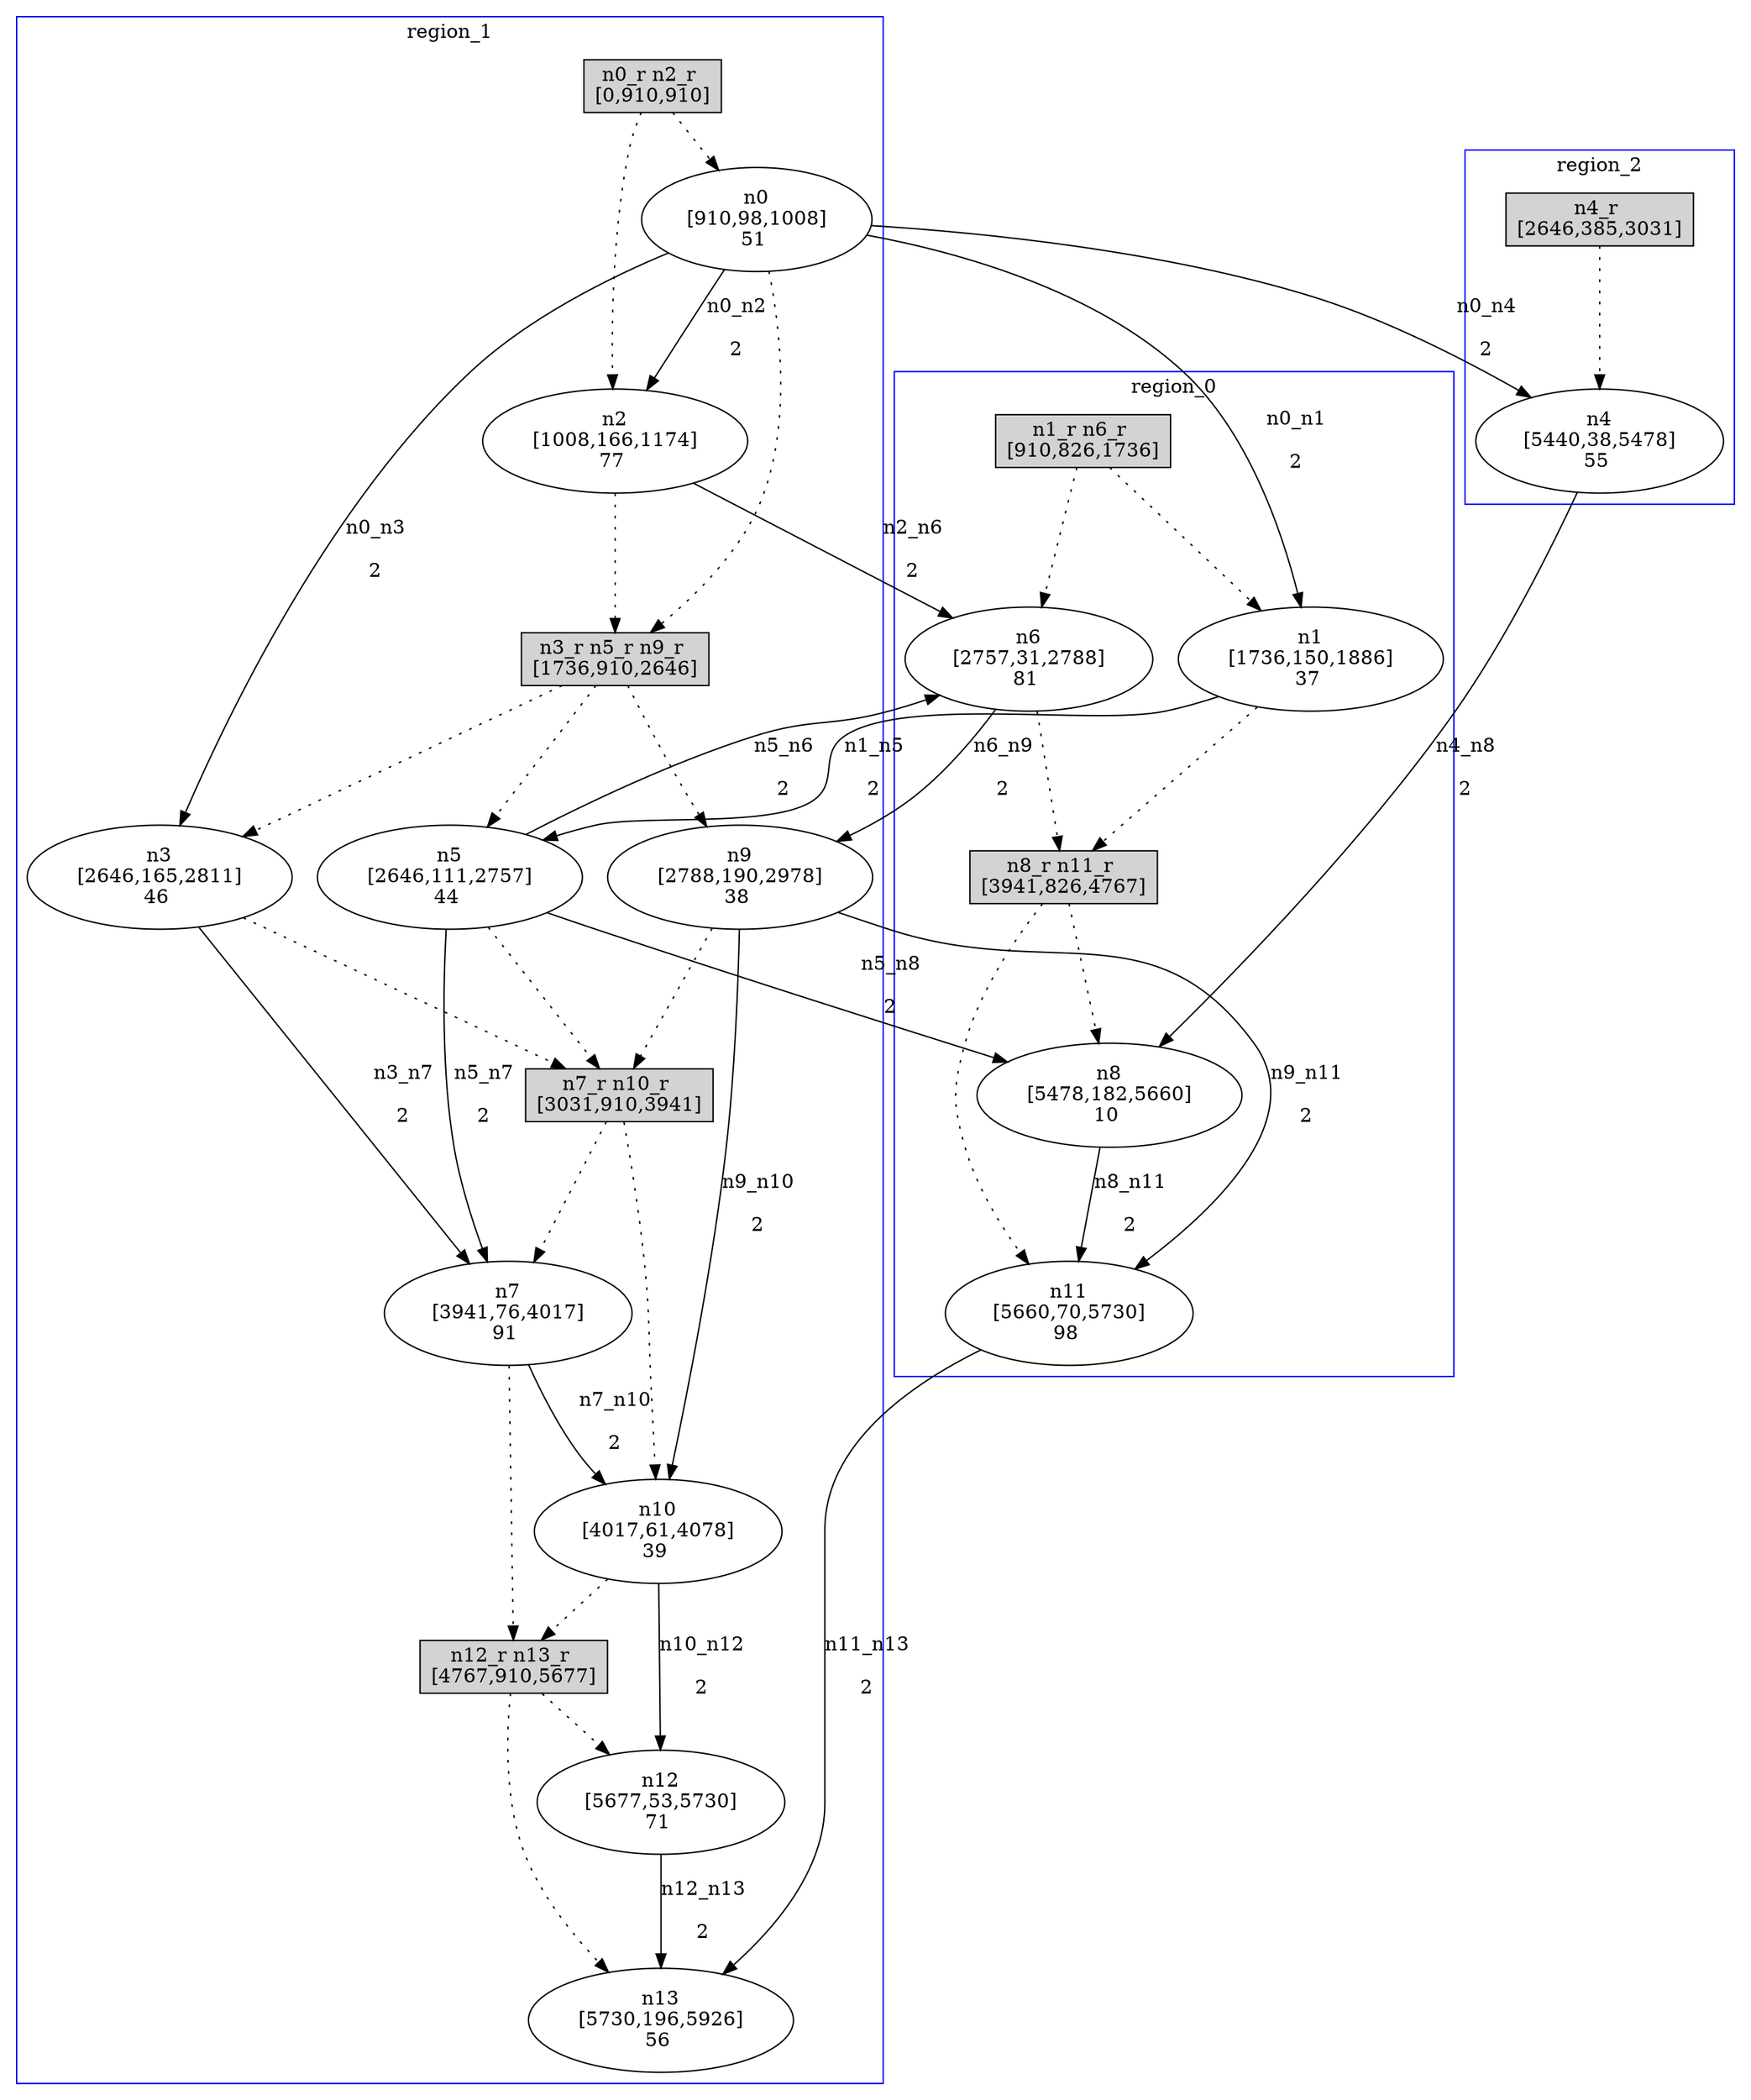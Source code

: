//3-LSsolveMIPnSolStatus 2.
//4-SL 5926.
//5-LSsolveMIPsolveTime(double) 1.72282.
//6-reconfigurateNum(int) 7.
//7-reconfigurateTime(int) 5677.
digraph test_0 {
	size="28,40";
	subgraph cluster0 {
		stytle=filled;
		color=blue;
		label=region_0;
		reconfNode_0_1 [ shape = box, style = filled, label = "n1_r n6_r \n[910,826,1736]" ];
		n1 [ label="n1\n[1736,150,1886]\n37 " ];
		n6 [ label="n6\n[2757,31,2788]\n81 " ];
		reconfNode_0_1 -> n1 [ style = dotted ];
		reconfNode_0_1 -> n6 [ style = dotted ];
		n1 -> reconfNode_0_2 [ style = dotted ];
		n6 -> reconfNode_0_2 [ style = dotted ];
		reconfNode_0_2 [ shape = box, style = filled, label = "n8_r n11_r \n[3941,826,4767]" ];
		n8 [ label="n8\n[5478,182,5660]\n10 " ];
		n11 [ label="n11\n[5660,70,5730]\n98 " ];
		reconfNode_0_2 -> n8 [ style = dotted ];
		reconfNode_0_2 -> n11 [ style = dotted ];
	}
	subgraph cluster1 {
		stytle=filled;
		color=blue;
		label=region_1;
		reconfNode_1_1 [ shape = box, style = filled, label = "n0_r n2_r \n[0,910,910]" ];
		n0 [ label="n0\n[910,98,1008]\n51 " ];
		n2 [ label="n2\n[1008,166,1174]\n77 " ];
		reconfNode_1_1 -> n0 [ style = dotted ];
		reconfNode_1_1 -> n2 [ style = dotted ];
		n0 -> reconfNode_1_2 [ style = dotted ];
		n2 -> reconfNode_1_2 [ style = dotted ];
		reconfNode_1_2 [ shape = box, style = filled, label = "n3_r n5_r n9_r \n[1736,910,2646]" ];
		n3 [ label="n3\n[2646,165,2811]\n46 " ];
		n5 [ label="n5\n[2646,111,2757]\n44 " ];
		n9 [ label="n9\n[2788,190,2978]\n38 " ];
		reconfNode_1_2 -> n3 [ style = dotted ];
		reconfNode_1_2 -> n5 [ style = dotted ];
		reconfNode_1_2 -> n9 [ style = dotted ];
		n3 -> reconfNode_1_3 [ style = dotted ];
		n5 -> reconfNode_1_3 [ style = dotted ];
		n9 -> reconfNode_1_3 [ style = dotted ];
		reconfNode_1_3 [ shape = box, style = filled, label = "n7_r n10_r \n[3031,910,3941]" ];
		n7 [ label="n7\n[3941,76,4017]\n91 " ];
		n10 [ label="n10\n[4017,61,4078]\n39 " ];
		reconfNode_1_3 -> n7 [ style = dotted ];
		reconfNode_1_3 -> n10 [ style = dotted ];
		n7 -> reconfNode_1_4 [ style = dotted ];
		n10 -> reconfNode_1_4 [ style = dotted ];
		reconfNode_1_4 [ shape = box, style = filled, label = "n12_r n13_r \n[4767,910,5677]" ];
		n12 [ label="n12\n[5677,53,5730]\n71 " ];
		n13 [ label="n13\n[5730,196,5926]\n56 " ];
		reconfNode_1_4 -> n12 [ style = dotted ];
		reconfNode_1_4 -> n13 [ style = dotted ];
	}
	subgraph cluster2 {
		stytle=filled;
		color=blue;
		label=region_2;
		reconfNode_2_1 [ shape = box, style = filled, label = "n4_r \n[2646,385,3031]" ];
		n4 [ label="n4\n[5440,38,5478]\n55 " ];
		reconfNode_2_1 -> n4 [ style = dotted ];
	}
	n0 -> n1 [ label="n0_n1\n2" ];
	n0 -> n2 [ label="n0_n2\n2" ];
	n0 -> n3 [ label="n0_n3\n2" ];
	n0 -> n4 [ label="n0_n4\n2" ];
	n1 -> n5 [ label="n1_n5\n2" ];
	n2 -> n6 [ label="n2_n6\n2" ];
	n3 -> n7 [ label="n3_n7\n2" ];
	n4 -> n8 [ label="n4_n8\n2" ];
	n5 -> n6 [ label="n5_n6\n2" ];
	n5 -> n7 [ label="n5_n7\n2" ];
	n5 -> n8 [ label="n5_n8\n2" ];
	n6 -> n9 [ label="n6_n9\n2" ];
	n7 -> n10 [ label="n7_n10\n2" ];
	n8 -> n11 [ label="n8_n11\n2" ];
	n9 -> n10 [ label="n9_n10\n2" ];
	n9 -> n11 [ label="n9_n11\n2" ];
	n10 -> n12 [ label="n10_n12\n2" ];
	n11 -> n13 [ label="n11_n13\n2" ];
	n12 -> n13 [ label="n12_n13\n2" ];
}
